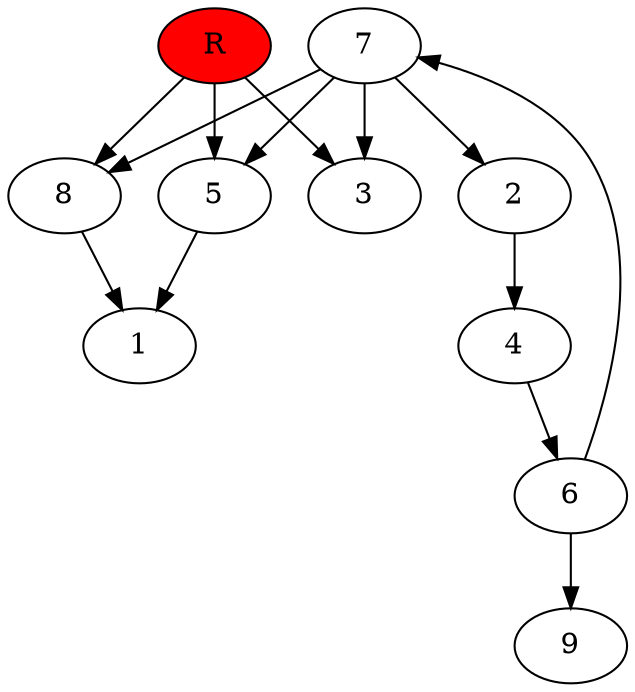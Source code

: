 digraph prb32808 {
	1
	2
	3
	4
	5
	6
	7
	8
	R [fillcolor="#ff0000" style=filled]
	2 -> 4
	4 -> 6
	5 -> 1
	6 -> 7
	6 -> 9
	7 -> 2
	7 -> 3
	7 -> 5
	7 -> 8
	8 -> 1
	R -> 3
	R -> 5
	R -> 8
}
